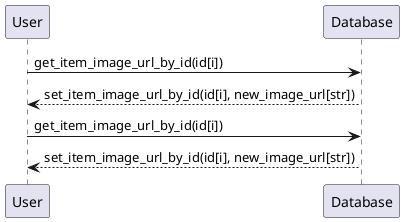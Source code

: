 @startuml multiple_image

User -> Database: get_item_image_url_by_id(id[i])
Database --> User: set_item_image_url_by_id(id[i], new_image_url[str])

User -> Database: get_item_image_url_by_id(id[i])
User <-- Database: set_item_image_url_by_id(id[i], new_image_url[str])

@enduml

